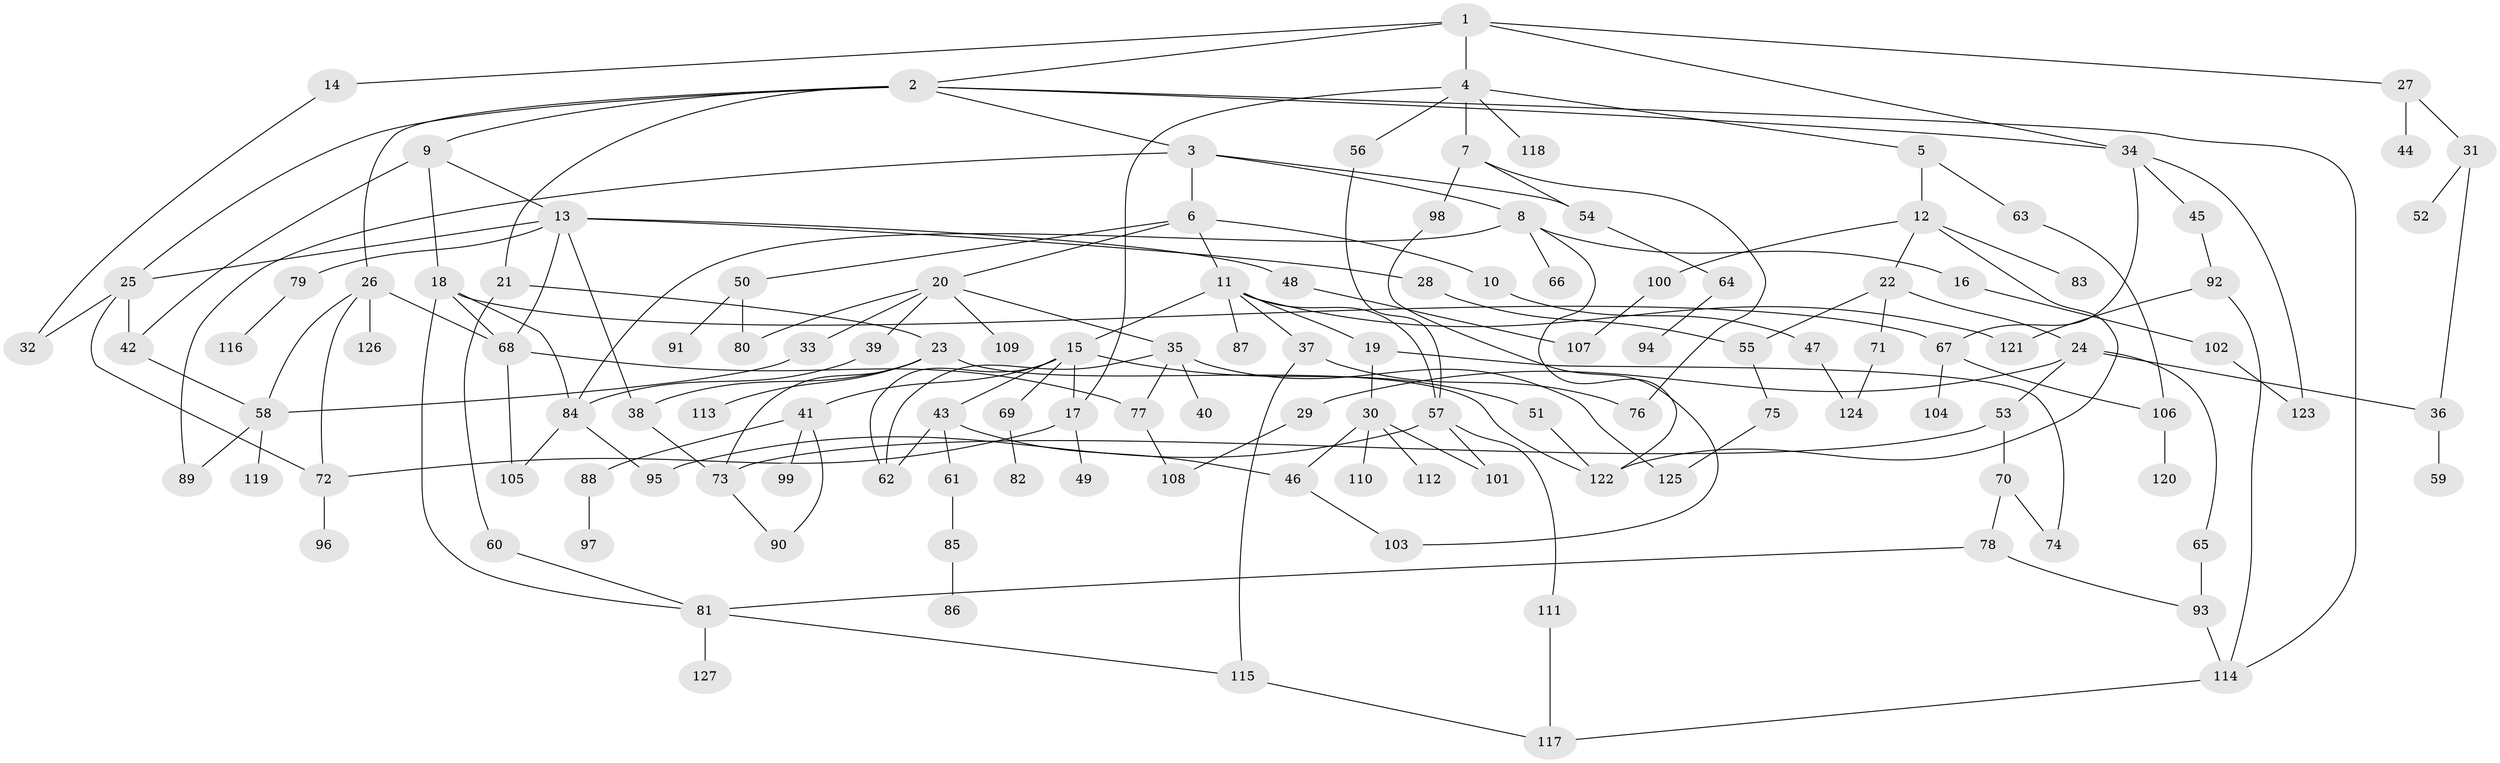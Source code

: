 // coarse degree distribution, {4: 0.11904761904761904, 10: 0.023809523809523808, 8: 0.03571428571428571, 6: 0.05952380952380952, 2: 0.23809523809523808, 7: 0.03571428571428571, 3: 0.17857142857142858, 5: 0.05952380952380952, 1: 0.25}
// Generated by graph-tools (version 1.1) at 2025/41/03/06/25 10:41:26]
// undirected, 127 vertices, 178 edges
graph export_dot {
graph [start="1"]
  node [color=gray90,style=filled];
  1;
  2;
  3;
  4;
  5;
  6;
  7;
  8;
  9;
  10;
  11;
  12;
  13;
  14;
  15;
  16;
  17;
  18;
  19;
  20;
  21;
  22;
  23;
  24;
  25;
  26;
  27;
  28;
  29;
  30;
  31;
  32;
  33;
  34;
  35;
  36;
  37;
  38;
  39;
  40;
  41;
  42;
  43;
  44;
  45;
  46;
  47;
  48;
  49;
  50;
  51;
  52;
  53;
  54;
  55;
  56;
  57;
  58;
  59;
  60;
  61;
  62;
  63;
  64;
  65;
  66;
  67;
  68;
  69;
  70;
  71;
  72;
  73;
  74;
  75;
  76;
  77;
  78;
  79;
  80;
  81;
  82;
  83;
  84;
  85;
  86;
  87;
  88;
  89;
  90;
  91;
  92;
  93;
  94;
  95;
  96;
  97;
  98;
  99;
  100;
  101;
  102;
  103;
  104;
  105;
  106;
  107;
  108;
  109;
  110;
  111;
  112;
  113;
  114;
  115;
  116;
  117;
  118;
  119;
  120;
  121;
  122;
  123;
  124;
  125;
  126;
  127;
  1 -- 2;
  1 -- 4;
  1 -- 14;
  1 -- 27;
  1 -- 34;
  2 -- 3;
  2 -- 9;
  2 -- 21;
  2 -- 26;
  2 -- 25;
  2 -- 114;
  2 -- 34;
  3 -- 6;
  3 -- 8;
  3 -- 54;
  3 -- 89;
  4 -- 5;
  4 -- 7;
  4 -- 56;
  4 -- 118;
  4 -- 17;
  5 -- 12;
  5 -- 63;
  6 -- 10;
  6 -- 11;
  6 -- 20;
  6 -- 50;
  7 -- 98;
  7 -- 76;
  7 -- 54;
  8 -- 16;
  8 -- 66;
  8 -- 122;
  8 -- 84;
  9 -- 13;
  9 -- 18;
  9 -- 42;
  10 -- 47;
  11 -- 15;
  11 -- 19;
  11 -- 37;
  11 -- 57;
  11 -- 87;
  11 -- 121;
  12 -- 22;
  12 -- 83;
  12 -- 100;
  12 -- 122;
  13 -- 25;
  13 -- 28;
  13 -- 38;
  13 -- 48;
  13 -- 68;
  13 -- 79;
  14 -- 32;
  15 -- 17;
  15 -- 41;
  15 -- 43;
  15 -- 51;
  15 -- 62;
  15 -- 69;
  16 -- 102;
  17 -- 49;
  17 -- 72;
  18 -- 68;
  18 -- 81;
  18 -- 67;
  18 -- 84;
  19 -- 30;
  19 -- 74;
  20 -- 33;
  20 -- 35;
  20 -- 39;
  20 -- 80;
  20 -- 109;
  21 -- 23;
  21 -- 60;
  22 -- 24;
  22 -- 55;
  22 -- 71;
  23 -- 113;
  23 -- 122;
  23 -- 73;
  23 -- 38;
  24 -- 29;
  24 -- 53;
  24 -- 65;
  24 -- 36;
  25 -- 72;
  25 -- 32;
  25 -- 42;
  26 -- 126;
  26 -- 68;
  26 -- 58;
  26 -- 72;
  27 -- 31;
  27 -- 44;
  28 -- 55;
  29 -- 108;
  30 -- 101;
  30 -- 110;
  30 -- 112;
  30 -- 46;
  31 -- 36;
  31 -- 52;
  33 -- 58;
  34 -- 45;
  34 -- 67;
  34 -- 123;
  35 -- 40;
  35 -- 77;
  35 -- 125;
  35 -- 62;
  36 -- 59;
  37 -- 76;
  37 -- 115;
  38 -- 73;
  39 -- 84;
  41 -- 88;
  41 -- 90;
  41 -- 99;
  42 -- 58;
  43 -- 46;
  43 -- 61;
  43 -- 62;
  45 -- 92;
  46 -- 103;
  47 -- 124;
  48 -- 107;
  50 -- 91;
  50 -- 80;
  51 -- 122;
  53 -- 70;
  53 -- 73;
  54 -- 64;
  55 -- 75;
  56 -- 57;
  57 -- 95;
  57 -- 111;
  57 -- 101;
  58 -- 89;
  58 -- 119;
  60 -- 81;
  61 -- 85;
  63 -- 106;
  64 -- 94;
  65 -- 93;
  67 -- 104;
  67 -- 106;
  68 -- 77;
  68 -- 105;
  69 -- 82;
  70 -- 74;
  70 -- 78;
  71 -- 124;
  72 -- 96;
  73 -- 90;
  75 -- 125;
  77 -- 108;
  78 -- 93;
  78 -- 81;
  79 -- 116;
  81 -- 127;
  81 -- 115;
  84 -- 105;
  84 -- 95;
  85 -- 86;
  88 -- 97;
  92 -- 121;
  92 -- 114;
  93 -- 114;
  98 -- 103;
  100 -- 107;
  102 -- 123;
  106 -- 120;
  111 -- 117;
  114 -- 117;
  115 -- 117;
}
